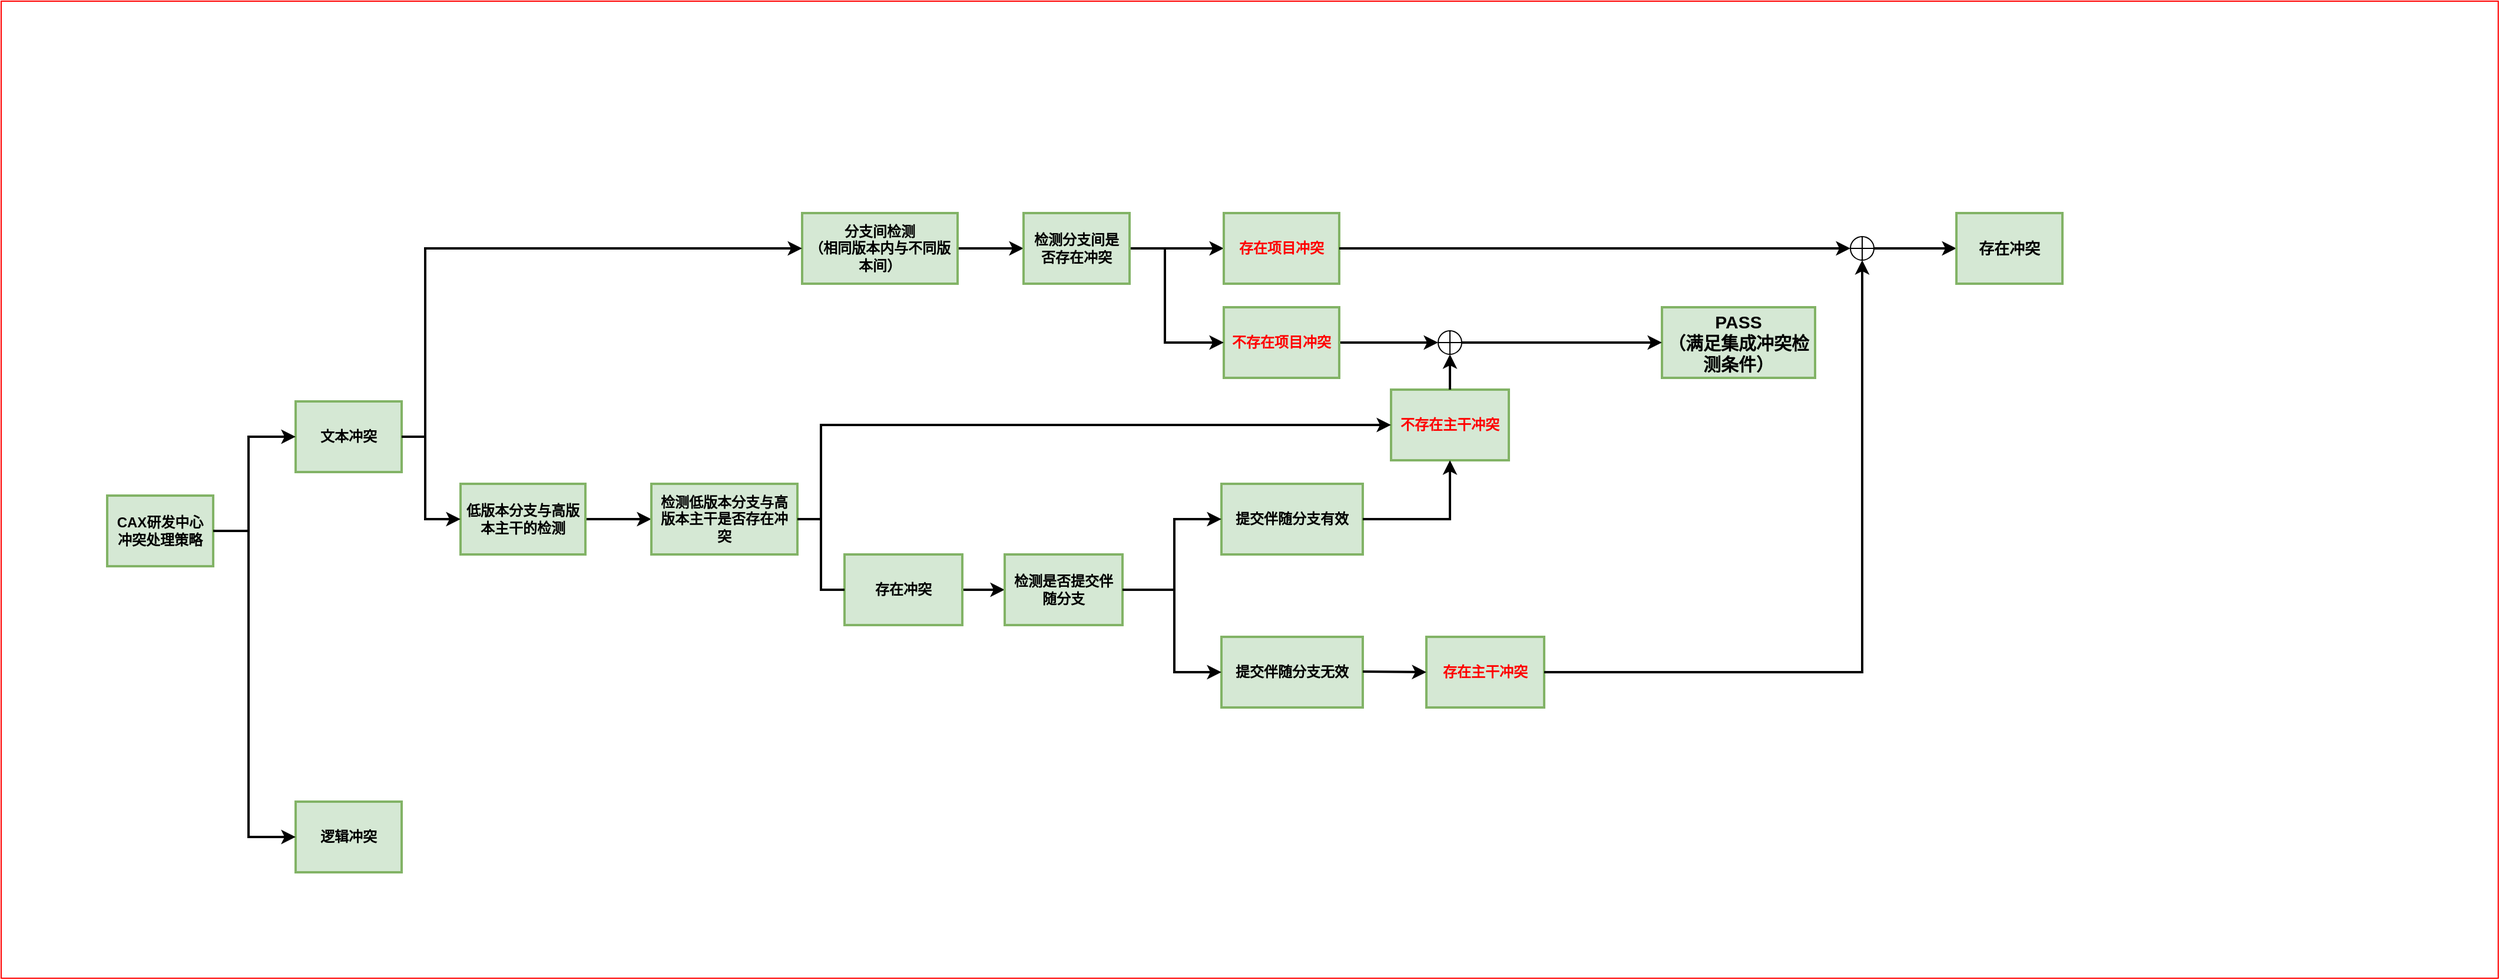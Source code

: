 <mxfile version="18.0.2" type="github">
  <diagram id="tAiEc9BprhlufLbl5p80" name="Page-1">
    <mxGraphModel dx="2249" dy="1963" grid="1" gridSize="10" guides="1" tooltips="1" connect="1" arrows="1" fold="1" page="1" pageScale="1" pageWidth="827" pageHeight="1169" math="0" shadow="0">
      <root>
        <mxCell id="0" />
        <mxCell id="1" parent="0" />
        <mxCell id="18qOMuYHO0AA8W0c1snm-130" value="" style="rounded=0;whiteSpace=wrap;html=1;fontSize=15;fontColor=#FF0000;strokeColor=#FF0000;" vertex="1" parent="1">
          <mxGeometry x="-60" y="-170" width="2120" height="830" as="geometry" />
        </mxCell>
        <mxCell id="18qOMuYHO0AA8W0c1snm-1" value="CAX研发中心冲突处理策略" style="rounded=0;whiteSpace=wrap;html=1;fillColor=#d5e8d4;strokeColor=#82B366;strokeWidth=2;sketch=0;glass=0;shadow=0;spacing=6;fontStyle=1" vertex="1" parent="1">
          <mxGeometry x="30" y="250" width="90" height="60" as="geometry" />
        </mxCell>
        <mxCell id="18qOMuYHO0AA8W0c1snm-2" value="文本冲突" style="rounded=0;whiteSpace=wrap;html=1;fillColor=#d5e8d4;strokeColor=#82B366;strokeWidth=2;sketch=0;glass=0;shadow=0;spacing=6;fontStyle=1" vertex="1" parent="1">
          <mxGeometry x="190" y="170" width="90" height="60" as="geometry" />
        </mxCell>
        <mxCell id="18qOMuYHO0AA8W0c1snm-3" value="逻辑冲突" style="rounded=0;whiteSpace=wrap;html=1;fillColor=#d5e8d4;strokeColor=#82B366;strokeWidth=2;sketch=0;glass=0;shadow=0;spacing=6;fontStyle=1" vertex="1" parent="1">
          <mxGeometry x="190" y="510" width="90" height="60" as="geometry" />
        </mxCell>
        <mxCell id="18qOMuYHO0AA8W0c1snm-4" value="" style="endArrow=classic;html=1;rounded=0;exitX=1;exitY=0.5;exitDx=0;exitDy=0;entryX=0;entryY=0.5;entryDx=0;entryDy=0;strokeWidth=2;" edge="1" parent="1" source="18qOMuYHO0AA8W0c1snm-1" target="18qOMuYHO0AA8W0c1snm-2">
          <mxGeometry width="50" height="50" relative="1" as="geometry">
            <mxPoint x="80" y="310" as="sourcePoint" />
            <mxPoint x="130" y="260" as="targetPoint" />
            <Array as="points">
              <mxPoint x="150" y="280" />
              <mxPoint x="150" y="240" />
              <mxPoint x="150" y="200" />
            </Array>
          </mxGeometry>
        </mxCell>
        <mxCell id="18qOMuYHO0AA8W0c1snm-5" value="" style="endArrow=classic;html=1;rounded=0;entryX=0;entryY=0.5;entryDx=0;entryDy=0;strokeWidth=2;" edge="1" parent="1" target="18qOMuYHO0AA8W0c1snm-3">
          <mxGeometry width="50" height="50" relative="1" as="geometry">
            <mxPoint x="150" y="280" as="sourcePoint" />
            <mxPoint x="180" y="210" as="targetPoint" />
            <Array as="points">
              <mxPoint x="150" y="470" />
              <mxPoint x="150" y="540" />
            </Array>
          </mxGeometry>
        </mxCell>
        <mxCell id="18qOMuYHO0AA8W0c1snm-6" value="" style="edgeStyle=orthogonalEdgeStyle;rounded=0;orthogonalLoop=1;jettySize=auto;html=1;strokeWidth=2;" edge="1" parent="1" source="18qOMuYHO0AA8W0c1snm-7" target="18qOMuYHO0AA8W0c1snm-12">
          <mxGeometry relative="1" as="geometry" />
        </mxCell>
        <mxCell id="18qOMuYHO0AA8W0c1snm-7" value="分支间检测&lt;br&gt;（相同版本内与不同版本间）" style="rounded=0;whiteSpace=wrap;html=1;fillColor=#d5e8d4;strokeColor=#82B366;strokeWidth=2;sketch=0;glass=0;shadow=0;spacing=6;fontStyle=1" vertex="1" parent="1">
          <mxGeometry x="620" y="10" width="132" height="60" as="geometry" />
        </mxCell>
        <mxCell id="18qOMuYHO0AA8W0c1snm-8" value="" style="edgeStyle=orthogonalEdgeStyle;rounded=0;orthogonalLoop=1;jettySize=auto;html=1;strokeWidth=2;" edge="1" parent="1" source="18qOMuYHO0AA8W0c1snm-9" target="18qOMuYHO0AA8W0c1snm-37">
          <mxGeometry relative="1" as="geometry" />
        </mxCell>
        <mxCell id="18qOMuYHO0AA8W0c1snm-9" value="低版本分支与高版本主干的检测" style="rounded=0;whiteSpace=wrap;html=1;fillColor=#d5e8d4;strokeColor=#82B366;strokeWidth=2;sketch=0;glass=0;shadow=0;spacing=6;fontStyle=1" vertex="1" parent="1">
          <mxGeometry x="330" y="240" width="106" height="60" as="geometry" />
        </mxCell>
        <mxCell id="18qOMuYHO0AA8W0c1snm-10" value="" style="endArrow=none;html=1;rounded=0;strokeWidth=2;" edge="1" parent="1" source="18qOMuYHO0AA8W0c1snm-2">
          <mxGeometry width="50" height="50" relative="1" as="geometry">
            <mxPoint x="260" y="250" as="sourcePoint" />
            <mxPoint x="300" y="200" as="targetPoint" />
          </mxGeometry>
        </mxCell>
        <mxCell id="18qOMuYHO0AA8W0c1snm-11" value="" style="edgeStyle=orthogonalEdgeStyle;rounded=0;orthogonalLoop=1;jettySize=auto;html=1;strokeWidth=2;" edge="1" parent="1" source="18qOMuYHO0AA8W0c1snm-12" target="18qOMuYHO0AA8W0c1snm-14">
          <mxGeometry relative="1" as="geometry" />
        </mxCell>
        <mxCell id="18qOMuYHO0AA8W0c1snm-12" value="检测分支间是否存在冲突" style="rounded=0;whiteSpace=wrap;html=1;fillColor=#d5e8d4;strokeColor=#82B366;strokeWidth=2;sketch=0;glass=0;shadow=0;spacing=6;fontStyle=1" vertex="1" parent="1">
          <mxGeometry x="808" y="10" width="90" height="60" as="geometry" />
        </mxCell>
        <mxCell id="18qOMuYHO0AA8W0c1snm-14" value="&lt;font color=&quot;#ff0000&quot;&gt;存在项目冲突&lt;/font&gt;" style="rounded=0;whiteSpace=wrap;html=1;fillColor=#d5e8d4;strokeColor=#82B366;strokeWidth=2;sketch=0;glass=0;shadow=0;spacing=6;fontStyle=1" vertex="1" parent="1">
          <mxGeometry x="978" y="10" width="98" height="60" as="geometry" />
        </mxCell>
        <mxCell id="18qOMuYHO0AA8W0c1snm-115" value="" style="edgeStyle=orthogonalEdgeStyle;rounded=0;orthogonalLoop=1;jettySize=auto;html=1;strokeWidth=2;entryX=0;entryY=0.5;entryDx=0;entryDy=0;" edge="1" parent="1" source="18qOMuYHO0AA8W0c1snm-15" target="18qOMuYHO0AA8W0c1snm-120">
          <mxGeometry relative="1" as="geometry">
            <mxPoint x="1116" y="130" as="targetPoint" />
          </mxGeometry>
        </mxCell>
        <mxCell id="18qOMuYHO0AA8W0c1snm-15" value="&lt;font color=&quot;#ff0000&quot;&gt;不存在项目冲突&lt;/font&gt;" style="rounded=0;whiteSpace=wrap;html=1;fillColor=#d5e8d4;strokeColor=#82B366;strokeWidth=2;sketch=0;glass=0;shadow=0;spacing=6;fontStyle=1" vertex="1" parent="1">
          <mxGeometry x="978" y="90" width="98" height="60" as="geometry" />
        </mxCell>
        <mxCell id="18qOMuYHO0AA8W0c1snm-16" value="" style="endArrow=classic;html=1;rounded=0;strokeWidth=2;entryX=0;entryY=0.5;entryDx=0;entryDy=0;" edge="1" parent="1" target="18qOMuYHO0AA8W0c1snm-15">
          <mxGeometry width="50" height="50" relative="1" as="geometry">
            <mxPoint x="928" y="40" as="sourcePoint" />
            <mxPoint x="978" y="-10" as="targetPoint" />
            <Array as="points">
              <mxPoint x="928" y="120" />
            </Array>
          </mxGeometry>
        </mxCell>
        <mxCell id="18qOMuYHO0AA8W0c1snm-34" value="" style="endArrow=classic;html=1;rounded=0;strokeWidth=2;entryX=0;entryY=0.5;entryDx=0;entryDy=0;" edge="1" parent="1" target="18qOMuYHO0AA8W0c1snm-7">
          <mxGeometry width="50" height="50" relative="1" as="geometry">
            <mxPoint x="300" y="200" as="sourcePoint" />
            <mxPoint x="320" y="70" as="targetPoint" />
            <Array as="points">
              <mxPoint x="300" y="40" />
            </Array>
          </mxGeometry>
        </mxCell>
        <mxCell id="18qOMuYHO0AA8W0c1snm-35" value="" style="endArrow=classic;html=1;rounded=0;strokeWidth=2;entryX=0;entryY=0.5;entryDx=0;entryDy=0;" edge="1" parent="1" target="18qOMuYHO0AA8W0c1snm-9">
          <mxGeometry width="50" height="50" relative="1" as="geometry">
            <mxPoint x="300" y="200" as="sourcePoint" />
            <mxPoint x="280" y="340" as="targetPoint" />
            <Array as="points">
              <mxPoint x="300" y="270" />
            </Array>
          </mxGeometry>
        </mxCell>
        <mxCell id="18qOMuYHO0AA8W0c1snm-36" value="" style="edgeStyle=orthogonalEdgeStyle;rounded=0;orthogonalLoop=1;jettySize=auto;html=1;strokeWidth=2;startArrow=none;" edge="1" parent="1" source="18qOMuYHO0AA8W0c1snm-88" target="18qOMuYHO0AA8W0c1snm-38">
          <mxGeometry relative="1" as="geometry" />
        </mxCell>
        <mxCell id="18qOMuYHO0AA8W0c1snm-37" value="检测低版本分支与高版本主干是否存在冲突" style="rounded=0;whiteSpace=wrap;html=1;fillColor=#d5e8d4;strokeColor=#82B366;strokeWidth=2;sketch=0;glass=0;shadow=0;spacing=7;fontStyle=1" vertex="1" parent="1">
          <mxGeometry x="492" y="240" width="124" height="60" as="geometry" />
        </mxCell>
        <mxCell id="18qOMuYHO0AA8W0c1snm-38" value="检测是否提交伴随分支" style="rounded=0;whiteSpace=wrap;html=1;fillColor=#d5e8d4;strokeColor=#82B366;strokeWidth=2;sketch=0;glass=0;shadow=0;spacing=7;fontStyle=1" vertex="1" parent="1">
          <mxGeometry x="792" y="300" width="100" height="60" as="geometry" />
        </mxCell>
        <mxCell id="18qOMuYHO0AA8W0c1snm-87" value="&lt;font color=&quot;#ff0000&quot;&gt;不存在主干冲突&lt;/font&gt;" style="rounded=0;whiteSpace=wrap;html=1;fillColor=#d5e8d4;strokeColor=#82B366;strokeWidth=2;sketch=0;glass=0;shadow=0;spacing=7;fontStyle=1" vertex="1" parent="1">
          <mxGeometry x="1120" y="160" width="100" height="60" as="geometry" />
        </mxCell>
        <mxCell id="18qOMuYHO0AA8W0c1snm-88" value="存在冲突" style="rounded=0;whiteSpace=wrap;html=1;fillColor=#d5e8d4;strokeColor=#82B366;strokeWidth=2;sketch=0;glass=0;shadow=0;spacing=7;fontStyle=1" vertex="1" parent="1">
          <mxGeometry x="656" y="300" width="100" height="60" as="geometry" />
        </mxCell>
        <mxCell id="18qOMuYHO0AA8W0c1snm-89" value="" style="edgeStyle=orthogonalEdgeStyle;rounded=0;orthogonalLoop=1;jettySize=auto;html=1;strokeWidth=2;endArrow=none;" edge="1" parent="1" source="18qOMuYHO0AA8W0c1snm-37" target="18qOMuYHO0AA8W0c1snm-88">
          <mxGeometry relative="1" as="geometry">
            <mxPoint x="616" y="270" as="sourcePoint" />
            <mxPoint x="786" y="270" as="targetPoint" />
          </mxGeometry>
        </mxCell>
        <mxCell id="18qOMuYHO0AA8W0c1snm-90" value="" style="endArrow=classic;html=1;rounded=0;fontColor=#FF0000;strokeWidth=2;entryX=0;entryY=0.5;entryDx=0;entryDy=0;" edge="1" parent="1" target="18qOMuYHO0AA8W0c1snm-87">
          <mxGeometry width="50" height="50" relative="1" as="geometry">
            <mxPoint x="636" y="270" as="sourcePoint" />
            <mxPoint x="596" y="170" as="targetPoint" />
            <Array as="points">
              <mxPoint x="636" y="190" />
            </Array>
          </mxGeometry>
        </mxCell>
        <mxCell id="18qOMuYHO0AA8W0c1snm-92" value="提交伴随分支有效" style="rounded=0;whiteSpace=wrap;html=1;fillColor=#d5e8d4;strokeColor=#82B366;strokeWidth=2;sketch=0;glass=0;shadow=0;spacing=7;fontStyle=1" vertex="1" parent="1">
          <mxGeometry x="976" y="240" width="120" height="60" as="geometry" />
        </mxCell>
        <mxCell id="18qOMuYHO0AA8W0c1snm-93" value="提交伴随分支无效" style="rounded=0;whiteSpace=wrap;html=1;fillColor=#d5e8d4;strokeColor=#82B366;strokeWidth=2;sketch=0;glass=0;shadow=0;spacing=7;fontStyle=1" vertex="1" parent="1">
          <mxGeometry x="976" y="370" width="120" height="60" as="geometry" />
        </mxCell>
        <mxCell id="18qOMuYHO0AA8W0c1snm-94" value="" style="endArrow=classic;html=1;rounded=0;strokeWidth=2;exitX=1;exitY=0.5;exitDx=0;exitDy=0;entryX=0;entryY=0.5;entryDx=0;entryDy=0;" edge="1" parent="1" target="18qOMuYHO0AA8W0c1snm-92">
          <mxGeometry width="50" height="50" relative="1" as="geometry">
            <mxPoint x="892" y="330" as="sourcePoint" />
            <mxPoint x="986" y="320" as="targetPoint" />
            <Array as="points">
              <mxPoint x="936" y="330" />
              <mxPoint x="936" y="270" />
            </Array>
          </mxGeometry>
        </mxCell>
        <mxCell id="18qOMuYHO0AA8W0c1snm-95" value="" style="endArrow=classic;html=1;rounded=0;strokeWidth=2;entryX=0;entryY=0.5;entryDx=0;entryDy=0;" edge="1" parent="1" target="18qOMuYHO0AA8W0c1snm-93">
          <mxGeometry width="50" height="50" relative="1" as="geometry">
            <mxPoint x="936" y="330" as="sourcePoint" />
            <mxPoint x="946" y="400" as="targetPoint" />
            <Array as="points">
              <mxPoint x="936" y="400" />
            </Array>
          </mxGeometry>
        </mxCell>
        <mxCell id="18qOMuYHO0AA8W0c1snm-101" value="&lt;font color=&quot;#ff0000&quot;&gt;存在主干冲突&lt;/font&gt;" style="rounded=0;whiteSpace=wrap;html=1;fillColor=#d5e8d4;strokeColor=#82B366;strokeWidth=2;sketch=0;glass=0;shadow=0;spacing=7;fontStyle=1" vertex="1" parent="1">
          <mxGeometry x="1150" y="370" width="100" height="60" as="geometry" />
        </mxCell>
        <mxCell id="18qOMuYHO0AA8W0c1snm-103" value="" style="endArrow=classic;html=1;rounded=0;strokeWidth=2;exitX=1;exitY=0.5;exitDx=0;exitDy=0;entryX=0;entryY=0.5;entryDx=0;entryDy=0;" edge="1" parent="1" target="18qOMuYHO0AA8W0c1snm-101">
          <mxGeometry width="50" height="50" relative="1" as="geometry">
            <mxPoint x="1096" y="399.5" as="sourcePoint" />
            <mxPoint x="1160" y="399.5" as="targetPoint" />
          </mxGeometry>
        </mxCell>
        <mxCell id="18qOMuYHO0AA8W0c1snm-117" value="&lt;font style=&quot;font-size: 15px;&quot;&gt;PASS&lt;br&gt;（满足集成冲突检测条件）&lt;br&gt;&lt;/font&gt;" style="rounded=0;whiteSpace=wrap;html=1;fillColor=#d5e8d4;strokeColor=#82B366;strokeWidth=2;sketch=0;glass=0;shadow=0;spacing=6;fontStyle=1" vertex="1" parent="1">
          <mxGeometry x="1350" y="90" width="130" height="60" as="geometry" />
        </mxCell>
        <mxCell id="18qOMuYHO0AA8W0c1snm-127" value="" style="edgeStyle=orthogonalEdgeStyle;rounded=0;orthogonalLoop=1;jettySize=auto;html=1;strokeWidth=2;" edge="1" parent="1" source="18qOMuYHO0AA8W0c1snm-120" target="18qOMuYHO0AA8W0c1snm-117">
          <mxGeometry relative="1" as="geometry" />
        </mxCell>
        <mxCell id="18qOMuYHO0AA8W0c1snm-120" value="" style="shape=orEllipse;perimeter=ellipsePerimeter;whiteSpace=wrap;html=1;backgroundOutline=1;" vertex="1" parent="1">
          <mxGeometry x="1160" y="110" width="20" height="20" as="geometry" />
        </mxCell>
        <mxCell id="18qOMuYHO0AA8W0c1snm-131" value="" style="endArrow=classic;html=1;rounded=0;fontSize=15;fontColor=#FF0000;strokeWidth=2;exitX=1;exitY=0.5;exitDx=0;exitDy=0;entryX=0.5;entryY=1;entryDx=0;entryDy=0;" edge="1" parent="1" source="18qOMuYHO0AA8W0c1snm-92" target="18qOMuYHO0AA8W0c1snm-87">
          <mxGeometry width="50" height="50" relative="1" as="geometry">
            <mxPoint x="1140" y="310" as="sourcePoint" />
            <mxPoint x="1190" y="260" as="targetPoint" />
            <Array as="points">
              <mxPoint x="1170" y="270" />
            </Array>
          </mxGeometry>
        </mxCell>
        <mxCell id="18qOMuYHO0AA8W0c1snm-132" value="" style="endArrow=classic;html=1;rounded=0;fontSize=15;fontColor=#FF0000;strokeWidth=2;exitX=0.5;exitY=0;exitDx=0;exitDy=0;entryX=0.5;entryY=1;entryDx=0;entryDy=0;" edge="1" parent="1" source="18qOMuYHO0AA8W0c1snm-87" target="18qOMuYHO0AA8W0c1snm-120">
          <mxGeometry width="50" height="50" relative="1" as="geometry">
            <mxPoint x="1240" y="210" as="sourcePoint" />
            <mxPoint x="1290" y="160" as="targetPoint" />
          </mxGeometry>
        </mxCell>
        <mxCell id="18qOMuYHO0AA8W0c1snm-133" value="" style="shape=orEllipse;perimeter=ellipsePerimeter;whiteSpace=wrap;html=1;backgroundOutline=1;" vertex="1" parent="1">
          <mxGeometry x="1510" y="30" width="20" height="20" as="geometry" />
        </mxCell>
        <mxCell id="18qOMuYHO0AA8W0c1snm-134" value="" style="endArrow=classic;html=1;rounded=0;fontSize=15;fontColor=#FF0000;strokeWidth=2;exitX=1;exitY=0.5;exitDx=0;exitDy=0;entryX=0;entryY=0.5;entryDx=0;entryDy=0;" edge="1" parent="1" source="18qOMuYHO0AA8W0c1snm-14" target="18qOMuYHO0AA8W0c1snm-133">
          <mxGeometry width="50" height="50" relative="1" as="geometry">
            <mxPoint x="1230" y="20" as="sourcePoint" />
            <mxPoint x="1280" y="-30" as="targetPoint" />
          </mxGeometry>
        </mxCell>
        <mxCell id="18qOMuYHO0AA8W0c1snm-135" value="" style="endArrow=classic;html=1;rounded=0;fontSize=15;fontColor=#FF0000;strokeWidth=2;exitX=1;exitY=0.5;exitDx=0;exitDy=0;entryX=0.5;entryY=1;entryDx=0;entryDy=0;" edge="1" parent="1" source="18qOMuYHO0AA8W0c1snm-101" target="18qOMuYHO0AA8W0c1snm-133">
          <mxGeometry width="50" height="50" relative="1" as="geometry">
            <mxPoint x="1340" y="410" as="sourcePoint" />
            <mxPoint x="1390" y="360" as="targetPoint" />
            <Array as="points">
              <mxPoint x="1520" y="400" />
            </Array>
          </mxGeometry>
        </mxCell>
        <mxCell id="18qOMuYHO0AA8W0c1snm-137" value="" style="endArrow=classic;html=1;rounded=0;fontSize=15;fontColor=#FF0000;strokeWidth=2;exitX=1;exitY=0.5;exitDx=0;exitDy=0;entryX=0;entryY=0.5;entryDx=0;entryDy=0;" edge="1" parent="1" source="18qOMuYHO0AA8W0c1snm-133" target="18qOMuYHO0AA8W0c1snm-138">
          <mxGeometry width="50" height="50" relative="1" as="geometry">
            <mxPoint x="1550" y="10" as="sourcePoint" />
            <mxPoint x="1600" y="-40" as="targetPoint" />
          </mxGeometry>
        </mxCell>
        <mxCell id="18qOMuYHO0AA8W0c1snm-138" value="&lt;font style=&quot;font-size: 13px;&quot;&gt;存在冲突&lt;/font&gt;" style="rounded=0;whiteSpace=wrap;html=1;fillColor=#d5e8d4;strokeColor=#82B366;strokeWidth=2;sketch=0;glass=0;shadow=0;spacing=6;fontStyle=1" vertex="1" parent="1">
          <mxGeometry x="1600" y="10" width="90" height="60" as="geometry" />
        </mxCell>
      </root>
    </mxGraphModel>
  </diagram>
</mxfile>
